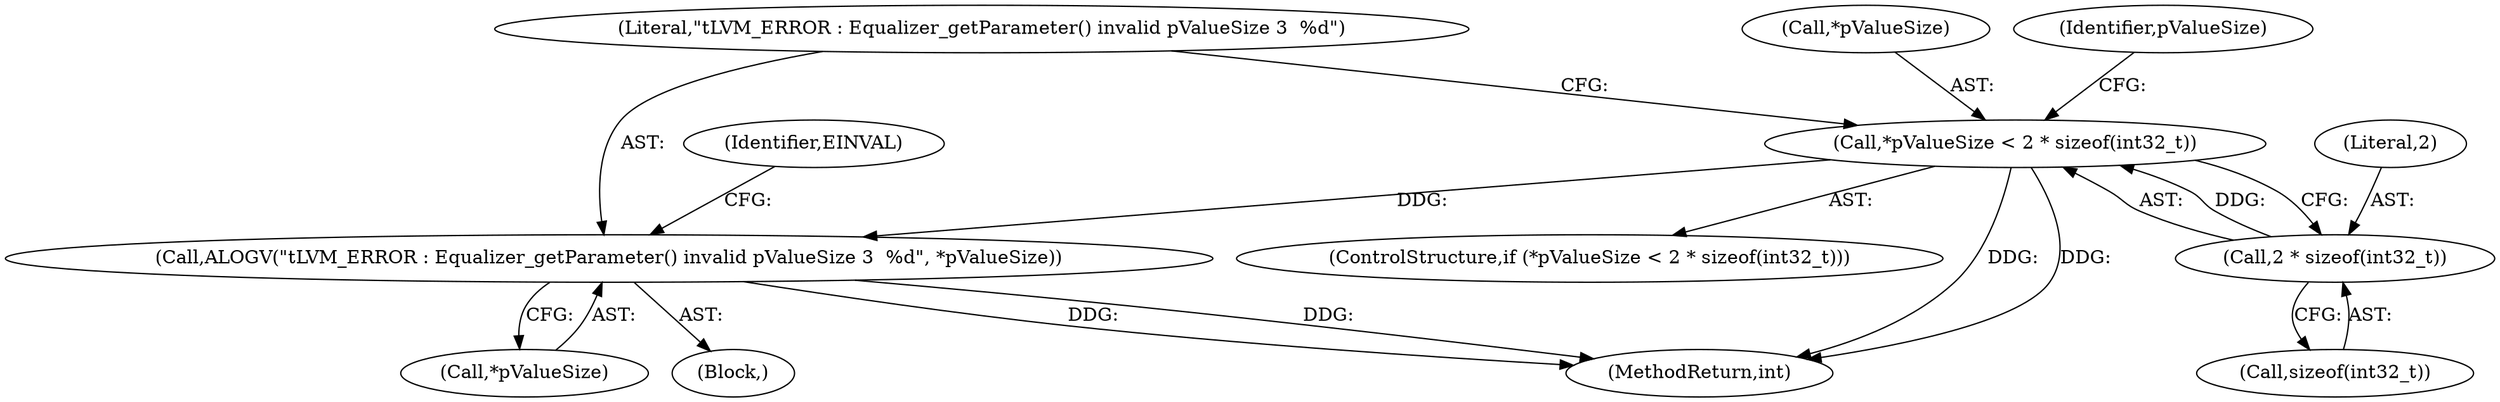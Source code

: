 digraph "0_Android_c66c43ad571ed2590dcd55a762c73c90d9744bac@API" {
"1000193" [label="(Call,*pValueSize < 2 * sizeof(int32_t))"];
"1000196" [label="(Call,2 * sizeof(int32_t))"];
"1000201" [label="(Call,ALOGV(\"\tLVM_ERROR : Equalizer_getParameter() invalid pValueSize 3  %d\", *pValueSize))"];
"1000192" [label="(ControlStructure,if (*pValueSize < 2 * sizeof(int32_t)))"];
"1000201" [label="(Call,ALOGV(\"\tLVM_ERROR : Equalizer_getParameter() invalid pValueSize 3  %d\", *pValueSize))"];
"1000194" [label="(Call,*pValueSize)"];
"1000210" [label="(Identifier,pValueSize)"];
"1000193" [label="(Call,*pValueSize < 2 * sizeof(int32_t))"];
"1000202" [label="(Literal,\"\tLVM_ERROR : Equalizer_getParameter() invalid pValueSize 3  %d\")"];
"1000200" [label="(Block,)"];
"1000203" [label="(Call,*pValueSize)"];
"1000196" [label="(Call,2 * sizeof(int32_t))"];
"1000198" [label="(Call,sizeof(int32_t))"];
"1000207" [label="(Identifier,EINVAL)"];
"1000567" [label="(MethodReturn,int)"];
"1000197" [label="(Literal,2)"];
"1000193" -> "1000192"  [label="AST: "];
"1000193" -> "1000196"  [label="CFG: "];
"1000194" -> "1000193"  [label="AST: "];
"1000196" -> "1000193"  [label="AST: "];
"1000202" -> "1000193"  [label="CFG: "];
"1000210" -> "1000193"  [label="CFG: "];
"1000193" -> "1000567"  [label="DDG: "];
"1000193" -> "1000567"  [label="DDG: "];
"1000196" -> "1000193"  [label="DDG: "];
"1000193" -> "1000201"  [label="DDG: "];
"1000196" -> "1000198"  [label="CFG: "];
"1000197" -> "1000196"  [label="AST: "];
"1000198" -> "1000196"  [label="AST: "];
"1000201" -> "1000200"  [label="AST: "];
"1000201" -> "1000203"  [label="CFG: "];
"1000202" -> "1000201"  [label="AST: "];
"1000203" -> "1000201"  [label="AST: "];
"1000207" -> "1000201"  [label="CFG: "];
"1000201" -> "1000567"  [label="DDG: "];
"1000201" -> "1000567"  [label="DDG: "];
}
